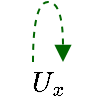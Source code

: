 <mxfile version="20.3.0" type="device"><diagram id="I2taf3Wq6lsoWwH92DqQ" name="Page-1"><mxGraphModel dx="441" dy="414" grid="1" gridSize="10" guides="1" tooltips="1" connect="1" arrows="1" fold="1" page="1" pageScale="1" pageWidth="827" pageHeight="1169" math="1" shadow="0"><root><mxCell id="0"/><mxCell id="1" parent="0"/><mxCell id="32EYGSrQOro2hcHCJQRr-3" value="$$U_x$$" style="text;html=1;strokeColor=none;fillColor=none;align=center;verticalAlign=middle;whiteSpace=wrap;rounded=0;" vertex="1" parent="1"><mxGeometry x="10" y="40" width="30" height="20" as="geometry"/></mxCell><mxCell id="32EYGSrQOro2hcHCJQRr-2" style="rounded=0;orthogonalLoop=1;jettySize=auto;html=1;strokeColor=#006600;strokeWidth=1;endArrow=block;endFill=1;endSize=6;dashed=1;exitX=0.25;exitY=0;exitDx=0;exitDy=0;entryX=0.75;entryY=0;entryDx=0;entryDy=0;edgeStyle=orthogonalEdgeStyle;curved=1;" edge="1" parent="1" source="32EYGSrQOro2hcHCJQRr-3" target="32EYGSrQOro2hcHCJQRr-3"><mxGeometry relative="1" as="geometry"><mxPoint x="33.333" y="-100" as="sourcePoint"/><mxPoint x="60" y="-30" as="targetPoint"/><Array as="points"><mxPoint x="18" y="10"/><mxPoint x="33" y="10"/></Array></mxGeometry></mxCell></root></mxGraphModel></diagram></mxfile>